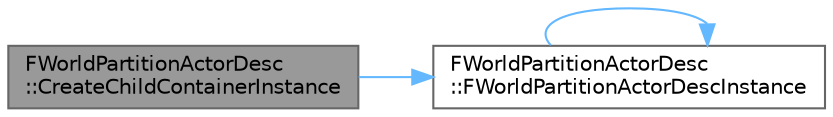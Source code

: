 digraph "FWorldPartitionActorDesc::CreateChildContainerInstance"
{
 // INTERACTIVE_SVG=YES
 // LATEX_PDF_SIZE
  bgcolor="transparent";
  edge [fontname=Helvetica,fontsize=10,labelfontname=Helvetica,labelfontsize=10];
  node [fontname=Helvetica,fontsize=10,shape=box,height=0.2,width=0.4];
  rankdir="LR";
  Node1 [id="Node000001",label="FWorldPartitionActorDesc\l::CreateChildContainerInstance",height=0.2,width=0.4,color="gray40", fillcolor="grey60", style="filled", fontcolor="black",tooltip=" "];
  Node1 -> Node2 [id="edge1_Node000001_Node000002",color="steelblue1",style="solid",tooltip=" "];
  Node2 [id="Node000002",label="FWorldPartitionActorDesc\l::FWorldPartitionActorDescInstance",height=0.2,width=0.4,color="grey40", fillcolor="white", style="filled",URL="$da/d0e/classFWorldPartitionActorDesc.html#ab59b0ad91b1c06ffa4b9e921073af335",tooltip=" "];
  Node2 -> Node2 [id="edge2_Node000002_Node000002",color="steelblue1",style="solid",tooltip=" "];
}
